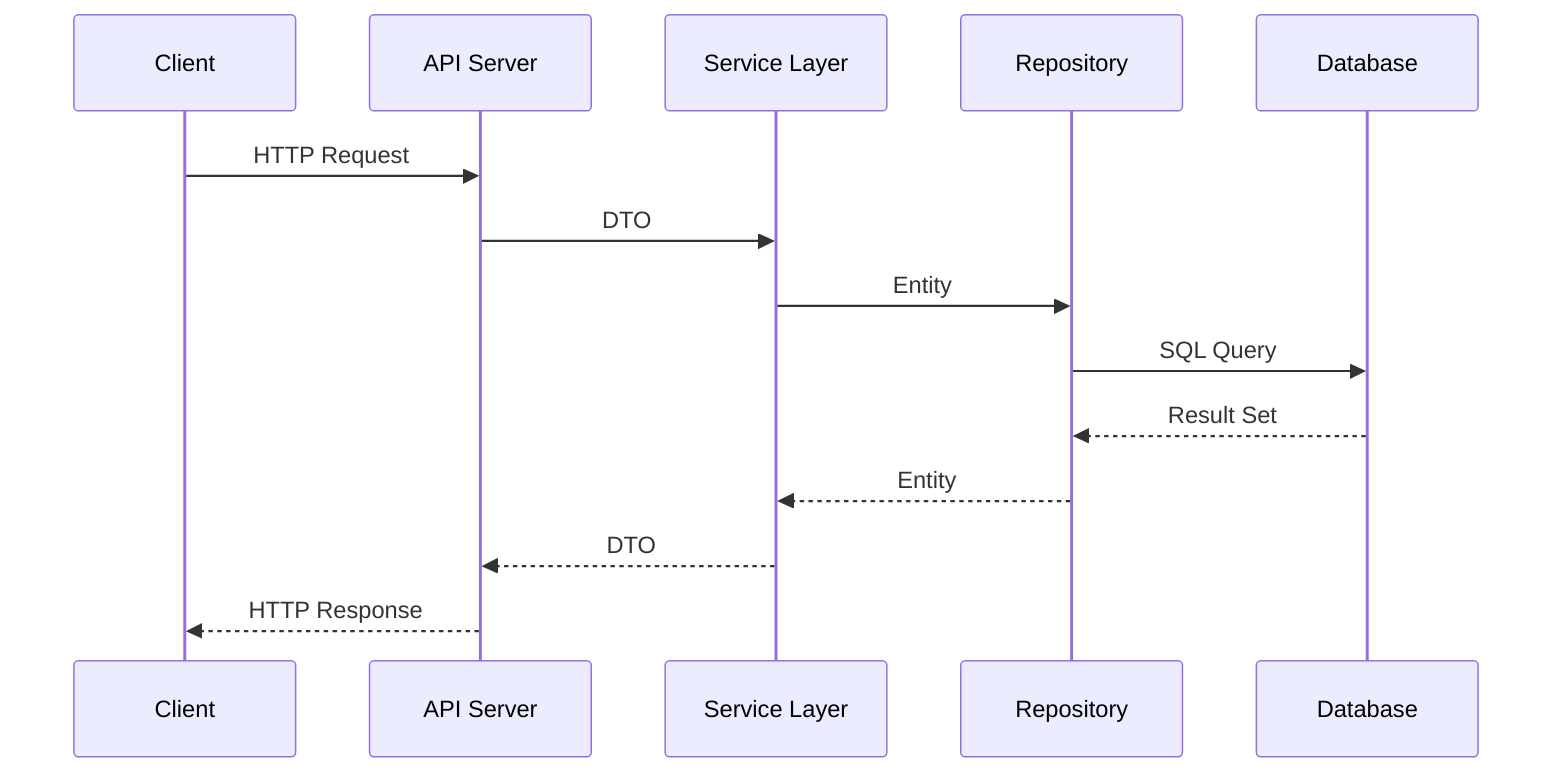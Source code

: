 sequenceDiagram
    participant C as Client
    participant API as API Server
    participant S as Service Layer
    participant R as Repository
    participant DB as Database

    C->>API: HTTP Request
    API->>S: DTO
    S->>R: Entity
    R->>DB: SQL Query
    DB-->>R: Result Set
    R-->>S: Entity
    S-->>API: DTO
    API-->>C: HTTP Response
